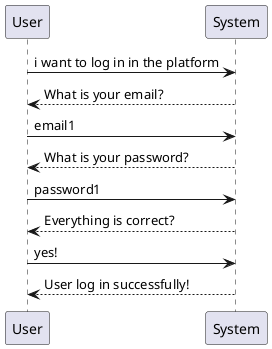 @startuml



User -> System: i want to log in in the platform
System --> User: What is your email?
User -> System: email1
System --> User: What is your password?
User -> System: password1
System --> User: Everything is correct?
User -> System: yes!
System --> User: User log in successfully!

@enduml
